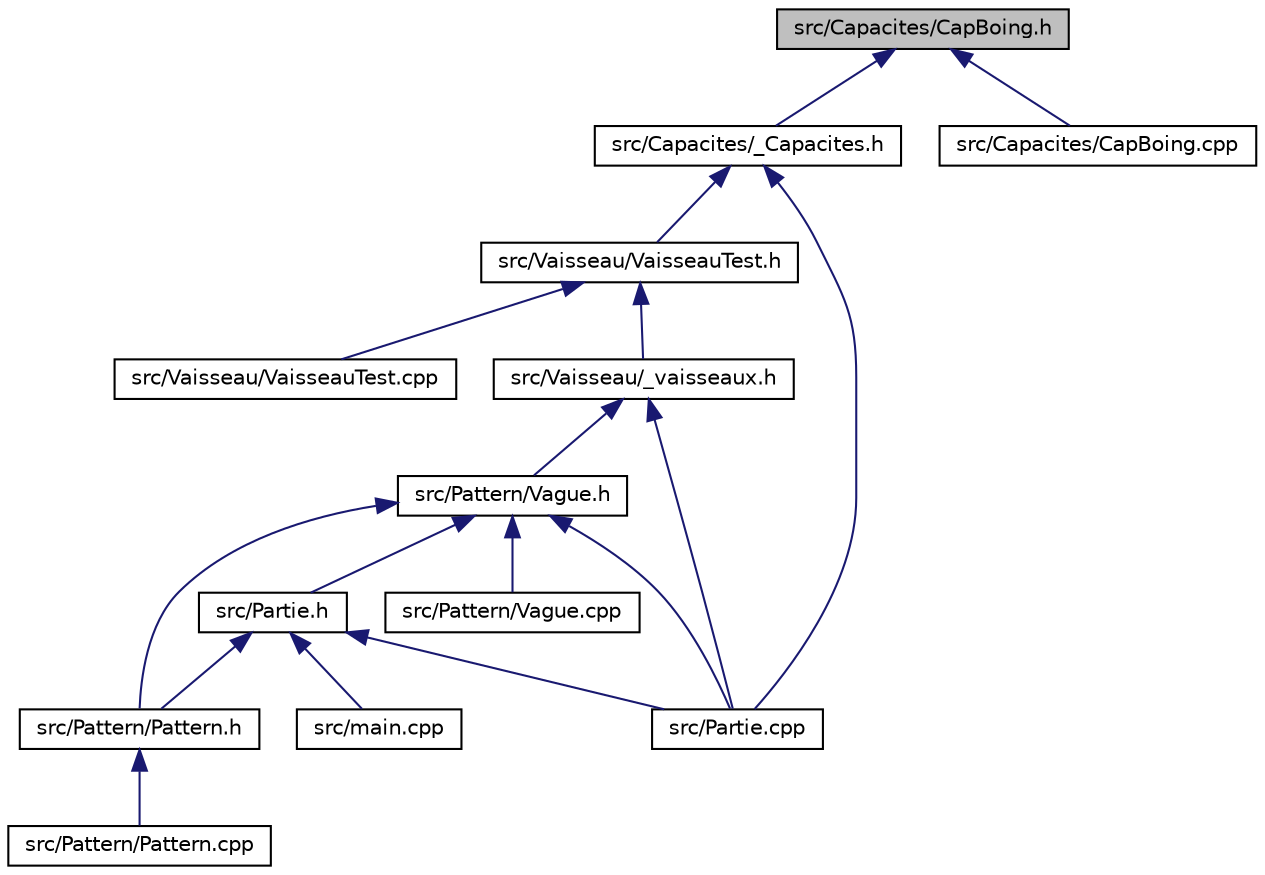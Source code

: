 digraph "src/Capacites/CapBoing.h"
{
 // INTERACTIVE_SVG=YES
  edge [fontname="Helvetica",fontsize="10",labelfontname="Helvetica",labelfontsize="10"];
  node [fontname="Helvetica",fontsize="10",shape=record];
  Node14 [label="src/Capacites/CapBoing.h",height=0.2,width=0.4,color="black", fillcolor="grey75", style="filled", fontcolor="black"];
  Node14 -> Node15 [dir="back",color="midnightblue",fontsize="10",style="solid",fontname="Helvetica"];
  Node15 [label="src/Capacites/_Capacites.h",height=0.2,width=0.4,color="black", fillcolor="white", style="filled",URL="$___capacites_8h.html"];
  Node15 -> Node16 [dir="back",color="midnightblue",fontsize="10",style="solid",fontname="Helvetica"];
  Node16 [label="src/Vaisseau/VaisseauTest.h",height=0.2,width=0.4,color="black", fillcolor="white", style="filled",URL="$_vaisseau_test_8h.html"];
  Node16 -> Node17 [dir="back",color="midnightblue",fontsize="10",style="solid",fontname="Helvetica"];
  Node17 [label="src/Vaisseau/_vaisseaux.h",height=0.2,width=0.4,color="black", fillcolor="white", style="filled",URL="$__vaisseaux_8h.html"];
  Node17 -> Node18 [dir="back",color="midnightblue",fontsize="10",style="solid",fontname="Helvetica"];
  Node18 [label="src/Pattern/Vague.h",height=0.2,width=0.4,color="black", fillcolor="white", style="filled",URL="$_vague_8h.html"];
  Node18 -> Node19 [dir="back",color="midnightblue",fontsize="10",style="solid",fontname="Helvetica"];
  Node19 [label="src/Partie.h",height=0.2,width=0.4,color="black", fillcolor="white", style="filled",URL="$_partie_8h.html"];
  Node19 -> Node20 [dir="back",color="midnightblue",fontsize="10",style="solid",fontname="Helvetica"];
  Node20 [label="src/main.cpp",height=0.2,width=0.4,color="black", fillcolor="white", style="filled",URL="$main_8cpp.html"];
  Node19 -> Node21 [dir="back",color="midnightblue",fontsize="10",style="solid",fontname="Helvetica"];
  Node21 [label="src/Partie.cpp",height=0.2,width=0.4,color="black", fillcolor="white", style="filled",URL="$_partie_8cpp.html"];
  Node19 -> Node22 [dir="back",color="midnightblue",fontsize="10",style="solid",fontname="Helvetica"];
  Node22 [label="src/Pattern/Pattern.h",height=0.2,width=0.4,color="black", fillcolor="white", style="filled",URL="$_pattern_8h.html"];
  Node22 -> Node23 [dir="back",color="midnightblue",fontsize="10",style="solid",fontname="Helvetica"];
  Node23 [label="src/Pattern/Pattern.cpp",height=0.2,width=0.4,color="black", fillcolor="white", style="filled",URL="$_pattern_8cpp.html"];
  Node18 -> Node21 [dir="back",color="midnightblue",fontsize="10",style="solid",fontname="Helvetica"];
  Node18 -> Node22 [dir="back",color="midnightblue",fontsize="10",style="solid",fontname="Helvetica"];
  Node18 -> Node24 [dir="back",color="midnightblue",fontsize="10",style="solid",fontname="Helvetica"];
  Node24 [label="src/Pattern/Vague.cpp",height=0.2,width=0.4,color="black", fillcolor="white", style="filled",URL="$_vague_8cpp.html"];
  Node17 -> Node21 [dir="back",color="midnightblue",fontsize="10",style="solid",fontname="Helvetica"];
  Node16 -> Node25 [dir="back",color="midnightblue",fontsize="10",style="solid",fontname="Helvetica"];
  Node25 [label="src/Vaisseau/VaisseauTest.cpp",height=0.2,width=0.4,color="black", fillcolor="white", style="filled",URL="$_vaisseau_test_8cpp.html"];
  Node15 -> Node21 [dir="back",color="midnightblue",fontsize="10",style="solid",fontname="Helvetica"];
  Node14 -> Node26 [dir="back",color="midnightblue",fontsize="10",style="solid",fontname="Helvetica"];
  Node26 [label="src/Capacites/CapBoing.cpp",height=0.2,width=0.4,color="black", fillcolor="white", style="filled",URL="$_cap_boing_8cpp.html"];
}
